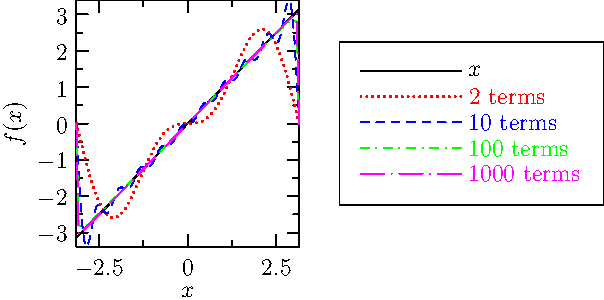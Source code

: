 import graph;
size(150,IgnoreAspect);

int N=10;
real f(real x) {
  real val=0.0;
  for(int n=1; n <= N; ++n) {
    real bn=(2*(-1)^(n+1))/n;
    val += bn*sin(n*x);
  }
  return val;
};
real X(real x) {
  return x;
}

draw(graph(X,-pi,pi),"$x$");
N=2;
draw(graph(f,-pi,pi),Pen(0)+Dotted,"2 terms");
N=10;
draw(graph(f,-pi,pi),Pen(1)+dashed,"10 terms");
N=100;
draw(graph(f,-pi,pi),Pen(2)+dashdotted,"100 terms");
N=1000;
draw(graph(f,-pi,pi),Pen(3)+longdashdotted,"1000 terms");


xaxis("$x$",BottomTop,LeftTicks);
yaxis("$f(x)$",LeftRight,RightTicks);
attach(legend(),point(E),20E);
